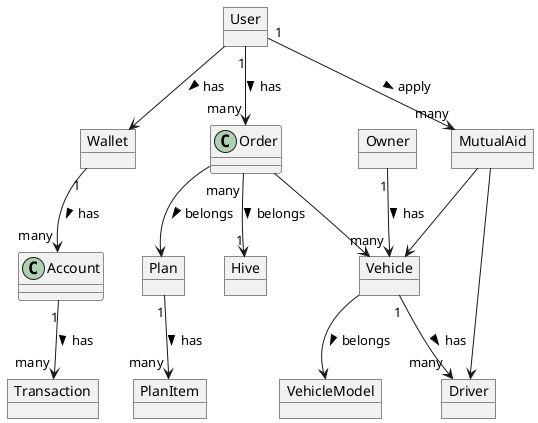 @startuml
object User
object Hive
object Plan
object PlanItem
object Owner
object Driver
object Vehicle
object VehicleModel
object MutualAid
object Wallet
object Transaction

User "1" --> "many" Order : has >

User --> Wallet : has >

Order --> Plan : belongs >
Order --> Vehicle
Order "many" --> "1" Hive : belongs >

Owner "1" --> "many" Vehicle : has >

User "1" --> "many" MutualAid : apply >

Plan "1" --> "many" PlanItem : has >

Vehicle --> VehicleModel : belongs >
Vehicle "1" --> "many" Driver : has >

Wallet "1" --> "many" Account : has >
Account "1" --> "many" Transaction : has >

MutualAid --> Driver
MutualAid --> Vehicle

@enduml
